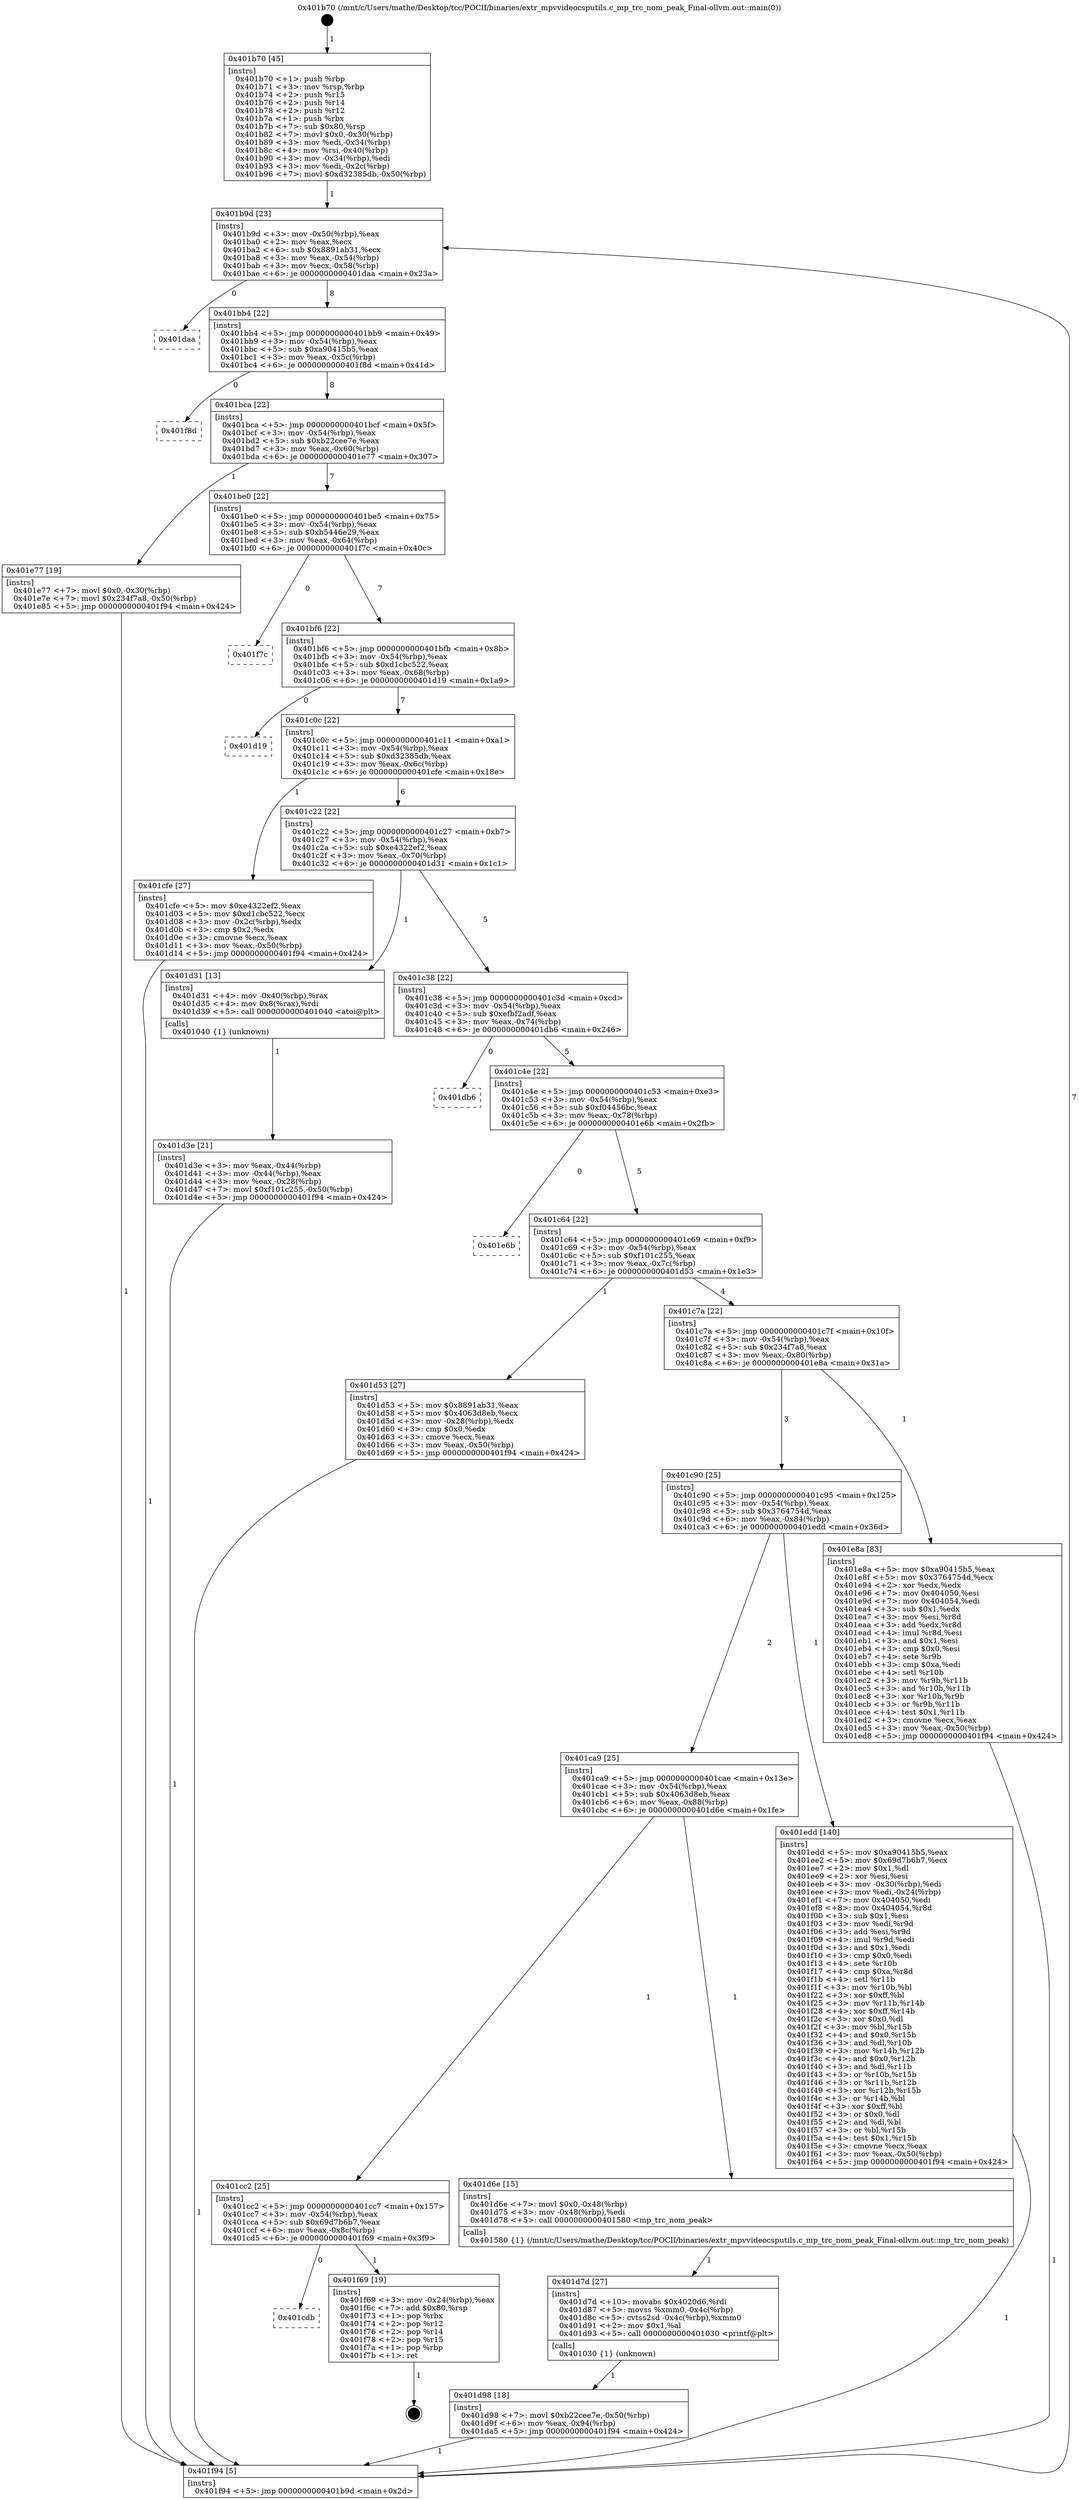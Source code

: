 digraph "0x401b70" {
  label = "0x401b70 (/mnt/c/Users/mathe/Desktop/tcc/POCII/binaries/extr_mpvvideocsputils.c_mp_trc_nom_peak_Final-ollvm.out::main(0))"
  labelloc = "t"
  node[shape=record]

  Entry [label="",width=0.3,height=0.3,shape=circle,fillcolor=black,style=filled]
  "0x401b9d" [label="{
     0x401b9d [23]\l
     | [instrs]\l
     &nbsp;&nbsp;0x401b9d \<+3\>: mov -0x50(%rbp),%eax\l
     &nbsp;&nbsp;0x401ba0 \<+2\>: mov %eax,%ecx\l
     &nbsp;&nbsp;0x401ba2 \<+6\>: sub $0x8891ab31,%ecx\l
     &nbsp;&nbsp;0x401ba8 \<+3\>: mov %eax,-0x54(%rbp)\l
     &nbsp;&nbsp;0x401bab \<+3\>: mov %ecx,-0x58(%rbp)\l
     &nbsp;&nbsp;0x401bae \<+6\>: je 0000000000401daa \<main+0x23a\>\l
  }"]
  "0x401daa" [label="{
     0x401daa\l
  }", style=dashed]
  "0x401bb4" [label="{
     0x401bb4 [22]\l
     | [instrs]\l
     &nbsp;&nbsp;0x401bb4 \<+5\>: jmp 0000000000401bb9 \<main+0x49\>\l
     &nbsp;&nbsp;0x401bb9 \<+3\>: mov -0x54(%rbp),%eax\l
     &nbsp;&nbsp;0x401bbc \<+5\>: sub $0xa90415b5,%eax\l
     &nbsp;&nbsp;0x401bc1 \<+3\>: mov %eax,-0x5c(%rbp)\l
     &nbsp;&nbsp;0x401bc4 \<+6\>: je 0000000000401f8d \<main+0x41d\>\l
  }"]
  Exit [label="",width=0.3,height=0.3,shape=circle,fillcolor=black,style=filled,peripheries=2]
  "0x401f8d" [label="{
     0x401f8d\l
  }", style=dashed]
  "0x401bca" [label="{
     0x401bca [22]\l
     | [instrs]\l
     &nbsp;&nbsp;0x401bca \<+5\>: jmp 0000000000401bcf \<main+0x5f\>\l
     &nbsp;&nbsp;0x401bcf \<+3\>: mov -0x54(%rbp),%eax\l
     &nbsp;&nbsp;0x401bd2 \<+5\>: sub $0xb22cee7e,%eax\l
     &nbsp;&nbsp;0x401bd7 \<+3\>: mov %eax,-0x60(%rbp)\l
     &nbsp;&nbsp;0x401bda \<+6\>: je 0000000000401e77 \<main+0x307\>\l
  }"]
  "0x401cdb" [label="{
     0x401cdb\l
  }", style=dashed]
  "0x401e77" [label="{
     0x401e77 [19]\l
     | [instrs]\l
     &nbsp;&nbsp;0x401e77 \<+7\>: movl $0x0,-0x30(%rbp)\l
     &nbsp;&nbsp;0x401e7e \<+7\>: movl $0x234f7a8,-0x50(%rbp)\l
     &nbsp;&nbsp;0x401e85 \<+5\>: jmp 0000000000401f94 \<main+0x424\>\l
  }"]
  "0x401be0" [label="{
     0x401be0 [22]\l
     | [instrs]\l
     &nbsp;&nbsp;0x401be0 \<+5\>: jmp 0000000000401be5 \<main+0x75\>\l
     &nbsp;&nbsp;0x401be5 \<+3\>: mov -0x54(%rbp),%eax\l
     &nbsp;&nbsp;0x401be8 \<+5\>: sub $0xb5446e29,%eax\l
     &nbsp;&nbsp;0x401bed \<+3\>: mov %eax,-0x64(%rbp)\l
     &nbsp;&nbsp;0x401bf0 \<+6\>: je 0000000000401f7c \<main+0x40c\>\l
  }"]
  "0x401f69" [label="{
     0x401f69 [19]\l
     | [instrs]\l
     &nbsp;&nbsp;0x401f69 \<+3\>: mov -0x24(%rbp),%eax\l
     &nbsp;&nbsp;0x401f6c \<+7\>: add $0x80,%rsp\l
     &nbsp;&nbsp;0x401f73 \<+1\>: pop %rbx\l
     &nbsp;&nbsp;0x401f74 \<+2\>: pop %r12\l
     &nbsp;&nbsp;0x401f76 \<+2\>: pop %r14\l
     &nbsp;&nbsp;0x401f78 \<+2\>: pop %r15\l
     &nbsp;&nbsp;0x401f7a \<+1\>: pop %rbp\l
     &nbsp;&nbsp;0x401f7b \<+1\>: ret\l
  }"]
  "0x401f7c" [label="{
     0x401f7c\l
  }", style=dashed]
  "0x401bf6" [label="{
     0x401bf6 [22]\l
     | [instrs]\l
     &nbsp;&nbsp;0x401bf6 \<+5\>: jmp 0000000000401bfb \<main+0x8b\>\l
     &nbsp;&nbsp;0x401bfb \<+3\>: mov -0x54(%rbp),%eax\l
     &nbsp;&nbsp;0x401bfe \<+5\>: sub $0xd1cbc522,%eax\l
     &nbsp;&nbsp;0x401c03 \<+3\>: mov %eax,-0x68(%rbp)\l
     &nbsp;&nbsp;0x401c06 \<+6\>: je 0000000000401d19 \<main+0x1a9\>\l
  }"]
  "0x401d98" [label="{
     0x401d98 [18]\l
     | [instrs]\l
     &nbsp;&nbsp;0x401d98 \<+7\>: movl $0xb22cee7e,-0x50(%rbp)\l
     &nbsp;&nbsp;0x401d9f \<+6\>: mov %eax,-0x94(%rbp)\l
     &nbsp;&nbsp;0x401da5 \<+5\>: jmp 0000000000401f94 \<main+0x424\>\l
  }"]
  "0x401d19" [label="{
     0x401d19\l
  }", style=dashed]
  "0x401c0c" [label="{
     0x401c0c [22]\l
     | [instrs]\l
     &nbsp;&nbsp;0x401c0c \<+5\>: jmp 0000000000401c11 \<main+0xa1\>\l
     &nbsp;&nbsp;0x401c11 \<+3\>: mov -0x54(%rbp),%eax\l
     &nbsp;&nbsp;0x401c14 \<+5\>: sub $0xd32385db,%eax\l
     &nbsp;&nbsp;0x401c19 \<+3\>: mov %eax,-0x6c(%rbp)\l
     &nbsp;&nbsp;0x401c1c \<+6\>: je 0000000000401cfe \<main+0x18e\>\l
  }"]
  "0x401d7d" [label="{
     0x401d7d [27]\l
     | [instrs]\l
     &nbsp;&nbsp;0x401d7d \<+10\>: movabs $0x4020d6,%rdi\l
     &nbsp;&nbsp;0x401d87 \<+5\>: movss %xmm0,-0x4c(%rbp)\l
     &nbsp;&nbsp;0x401d8c \<+5\>: cvtss2sd -0x4c(%rbp),%xmm0\l
     &nbsp;&nbsp;0x401d91 \<+2\>: mov $0x1,%al\l
     &nbsp;&nbsp;0x401d93 \<+5\>: call 0000000000401030 \<printf@plt\>\l
     | [calls]\l
     &nbsp;&nbsp;0x401030 \{1\} (unknown)\l
  }"]
  "0x401cfe" [label="{
     0x401cfe [27]\l
     | [instrs]\l
     &nbsp;&nbsp;0x401cfe \<+5\>: mov $0xe4322ef2,%eax\l
     &nbsp;&nbsp;0x401d03 \<+5\>: mov $0xd1cbc522,%ecx\l
     &nbsp;&nbsp;0x401d08 \<+3\>: mov -0x2c(%rbp),%edx\l
     &nbsp;&nbsp;0x401d0b \<+3\>: cmp $0x2,%edx\l
     &nbsp;&nbsp;0x401d0e \<+3\>: cmovne %ecx,%eax\l
     &nbsp;&nbsp;0x401d11 \<+3\>: mov %eax,-0x50(%rbp)\l
     &nbsp;&nbsp;0x401d14 \<+5\>: jmp 0000000000401f94 \<main+0x424\>\l
  }"]
  "0x401c22" [label="{
     0x401c22 [22]\l
     | [instrs]\l
     &nbsp;&nbsp;0x401c22 \<+5\>: jmp 0000000000401c27 \<main+0xb7\>\l
     &nbsp;&nbsp;0x401c27 \<+3\>: mov -0x54(%rbp),%eax\l
     &nbsp;&nbsp;0x401c2a \<+5\>: sub $0xe4322ef2,%eax\l
     &nbsp;&nbsp;0x401c2f \<+3\>: mov %eax,-0x70(%rbp)\l
     &nbsp;&nbsp;0x401c32 \<+6\>: je 0000000000401d31 \<main+0x1c1\>\l
  }"]
  "0x401f94" [label="{
     0x401f94 [5]\l
     | [instrs]\l
     &nbsp;&nbsp;0x401f94 \<+5\>: jmp 0000000000401b9d \<main+0x2d\>\l
  }"]
  "0x401b70" [label="{
     0x401b70 [45]\l
     | [instrs]\l
     &nbsp;&nbsp;0x401b70 \<+1\>: push %rbp\l
     &nbsp;&nbsp;0x401b71 \<+3\>: mov %rsp,%rbp\l
     &nbsp;&nbsp;0x401b74 \<+2\>: push %r15\l
     &nbsp;&nbsp;0x401b76 \<+2\>: push %r14\l
     &nbsp;&nbsp;0x401b78 \<+2\>: push %r12\l
     &nbsp;&nbsp;0x401b7a \<+1\>: push %rbx\l
     &nbsp;&nbsp;0x401b7b \<+7\>: sub $0x80,%rsp\l
     &nbsp;&nbsp;0x401b82 \<+7\>: movl $0x0,-0x30(%rbp)\l
     &nbsp;&nbsp;0x401b89 \<+3\>: mov %edi,-0x34(%rbp)\l
     &nbsp;&nbsp;0x401b8c \<+4\>: mov %rsi,-0x40(%rbp)\l
     &nbsp;&nbsp;0x401b90 \<+3\>: mov -0x34(%rbp),%edi\l
     &nbsp;&nbsp;0x401b93 \<+3\>: mov %edi,-0x2c(%rbp)\l
     &nbsp;&nbsp;0x401b96 \<+7\>: movl $0xd32385db,-0x50(%rbp)\l
  }"]
  "0x401cc2" [label="{
     0x401cc2 [25]\l
     | [instrs]\l
     &nbsp;&nbsp;0x401cc2 \<+5\>: jmp 0000000000401cc7 \<main+0x157\>\l
     &nbsp;&nbsp;0x401cc7 \<+3\>: mov -0x54(%rbp),%eax\l
     &nbsp;&nbsp;0x401cca \<+5\>: sub $0x69d7b6b7,%eax\l
     &nbsp;&nbsp;0x401ccf \<+6\>: mov %eax,-0x8c(%rbp)\l
     &nbsp;&nbsp;0x401cd5 \<+6\>: je 0000000000401f69 \<main+0x3f9\>\l
  }"]
  "0x401d31" [label="{
     0x401d31 [13]\l
     | [instrs]\l
     &nbsp;&nbsp;0x401d31 \<+4\>: mov -0x40(%rbp),%rax\l
     &nbsp;&nbsp;0x401d35 \<+4\>: mov 0x8(%rax),%rdi\l
     &nbsp;&nbsp;0x401d39 \<+5\>: call 0000000000401040 \<atoi@plt\>\l
     | [calls]\l
     &nbsp;&nbsp;0x401040 \{1\} (unknown)\l
  }"]
  "0x401c38" [label="{
     0x401c38 [22]\l
     | [instrs]\l
     &nbsp;&nbsp;0x401c38 \<+5\>: jmp 0000000000401c3d \<main+0xcd\>\l
     &nbsp;&nbsp;0x401c3d \<+3\>: mov -0x54(%rbp),%eax\l
     &nbsp;&nbsp;0x401c40 \<+5\>: sub $0xefbf2adf,%eax\l
     &nbsp;&nbsp;0x401c45 \<+3\>: mov %eax,-0x74(%rbp)\l
     &nbsp;&nbsp;0x401c48 \<+6\>: je 0000000000401db6 \<main+0x246\>\l
  }"]
  "0x401d3e" [label="{
     0x401d3e [21]\l
     | [instrs]\l
     &nbsp;&nbsp;0x401d3e \<+3\>: mov %eax,-0x44(%rbp)\l
     &nbsp;&nbsp;0x401d41 \<+3\>: mov -0x44(%rbp),%eax\l
     &nbsp;&nbsp;0x401d44 \<+3\>: mov %eax,-0x28(%rbp)\l
     &nbsp;&nbsp;0x401d47 \<+7\>: movl $0xf101c255,-0x50(%rbp)\l
     &nbsp;&nbsp;0x401d4e \<+5\>: jmp 0000000000401f94 \<main+0x424\>\l
  }"]
  "0x401d6e" [label="{
     0x401d6e [15]\l
     | [instrs]\l
     &nbsp;&nbsp;0x401d6e \<+7\>: movl $0x0,-0x48(%rbp)\l
     &nbsp;&nbsp;0x401d75 \<+3\>: mov -0x48(%rbp),%edi\l
     &nbsp;&nbsp;0x401d78 \<+5\>: call 0000000000401580 \<mp_trc_nom_peak\>\l
     | [calls]\l
     &nbsp;&nbsp;0x401580 \{1\} (/mnt/c/Users/mathe/Desktop/tcc/POCII/binaries/extr_mpvvideocsputils.c_mp_trc_nom_peak_Final-ollvm.out::mp_trc_nom_peak)\l
  }"]
  "0x401db6" [label="{
     0x401db6\l
  }", style=dashed]
  "0x401c4e" [label="{
     0x401c4e [22]\l
     | [instrs]\l
     &nbsp;&nbsp;0x401c4e \<+5\>: jmp 0000000000401c53 \<main+0xe3\>\l
     &nbsp;&nbsp;0x401c53 \<+3\>: mov -0x54(%rbp),%eax\l
     &nbsp;&nbsp;0x401c56 \<+5\>: sub $0xf04456bc,%eax\l
     &nbsp;&nbsp;0x401c5b \<+3\>: mov %eax,-0x78(%rbp)\l
     &nbsp;&nbsp;0x401c5e \<+6\>: je 0000000000401e6b \<main+0x2fb\>\l
  }"]
  "0x401ca9" [label="{
     0x401ca9 [25]\l
     | [instrs]\l
     &nbsp;&nbsp;0x401ca9 \<+5\>: jmp 0000000000401cae \<main+0x13e\>\l
     &nbsp;&nbsp;0x401cae \<+3\>: mov -0x54(%rbp),%eax\l
     &nbsp;&nbsp;0x401cb1 \<+5\>: sub $0x4063d8eb,%eax\l
     &nbsp;&nbsp;0x401cb6 \<+6\>: mov %eax,-0x88(%rbp)\l
     &nbsp;&nbsp;0x401cbc \<+6\>: je 0000000000401d6e \<main+0x1fe\>\l
  }"]
  "0x401e6b" [label="{
     0x401e6b\l
  }", style=dashed]
  "0x401c64" [label="{
     0x401c64 [22]\l
     | [instrs]\l
     &nbsp;&nbsp;0x401c64 \<+5\>: jmp 0000000000401c69 \<main+0xf9\>\l
     &nbsp;&nbsp;0x401c69 \<+3\>: mov -0x54(%rbp),%eax\l
     &nbsp;&nbsp;0x401c6c \<+5\>: sub $0xf101c255,%eax\l
     &nbsp;&nbsp;0x401c71 \<+3\>: mov %eax,-0x7c(%rbp)\l
     &nbsp;&nbsp;0x401c74 \<+6\>: je 0000000000401d53 \<main+0x1e3\>\l
  }"]
  "0x401edd" [label="{
     0x401edd [140]\l
     | [instrs]\l
     &nbsp;&nbsp;0x401edd \<+5\>: mov $0xa90415b5,%eax\l
     &nbsp;&nbsp;0x401ee2 \<+5\>: mov $0x69d7b6b7,%ecx\l
     &nbsp;&nbsp;0x401ee7 \<+2\>: mov $0x1,%dl\l
     &nbsp;&nbsp;0x401ee9 \<+2\>: xor %esi,%esi\l
     &nbsp;&nbsp;0x401eeb \<+3\>: mov -0x30(%rbp),%edi\l
     &nbsp;&nbsp;0x401eee \<+3\>: mov %edi,-0x24(%rbp)\l
     &nbsp;&nbsp;0x401ef1 \<+7\>: mov 0x404050,%edi\l
     &nbsp;&nbsp;0x401ef8 \<+8\>: mov 0x404054,%r8d\l
     &nbsp;&nbsp;0x401f00 \<+3\>: sub $0x1,%esi\l
     &nbsp;&nbsp;0x401f03 \<+3\>: mov %edi,%r9d\l
     &nbsp;&nbsp;0x401f06 \<+3\>: add %esi,%r9d\l
     &nbsp;&nbsp;0x401f09 \<+4\>: imul %r9d,%edi\l
     &nbsp;&nbsp;0x401f0d \<+3\>: and $0x1,%edi\l
     &nbsp;&nbsp;0x401f10 \<+3\>: cmp $0x0,%edi\l
     &nbsp;&nbsp;0x401f13 \<+4\>: sete %r10b\l
     &nbsp;&nbsp;0x401f17 \<+4\>: cmp $0xa,%r8d\l
     &nbsp;&nbsp;0x401f1b \<+4\>: setl %r11b\l
     &nbsp;&nbsp;0x401f1f \<+3\>: mov %r10b,%bl\l
     &nbsp;&nbsp;0x401f22 \<+3\>: xor $0xff,%bl\l
     &nbsp;&nbsp;0x401f25 \<+3\>: mov %r11b,%r14b\l
     &nbsp;&nbsp;0x401f28 \<+4\>: xor $0xff,%r14b\l
     &nbsp;&nbsp;0x401f2c \<+3\>: xor $0x0,%dl\l
     &nbsp;&nbsp;0x401f2f \<+3\>: mov %bl,%r15b\l
     &nbsp;&nbsp;0x401f32 \<+4\>: and $0x0,%r15b\l
     &nbsp;&nbsp;0x401f36 \<+3\>: and %dl,%r10b\l
     &nbsp;&nbsp;0x401f39 \<+3\>: mov %r14b,%r12b\l
     &nbsp;&nbsp;0x401f3c \<+4\>: and $0x0,%r12b\l
     &nbsp;&nbsp;0x401f40 \<+3\>: and %dl,%r11b\l
     &nbsp;&nbsp;0x401f43 \<+3\>: or %r10b,%r15b\l
     &nbsp;&nbsp;0x401f46 \<+3\>: or %r11b,%r12b\l
     &nbsp;&nbsp;0x401f49 \<+3\>: xor %r12b,%r15b\l
     &nbsp;&nbsp;0x401f4c \<+3\>: or %r14b,%bl\l
     &nbsp;&nbsp;0x401f4f \<+3\>: xor $0xff,%bl\l
     &nbsp;&nbsp;0x401f52 \<+3\>: or $0x0,%dl\l
     &nbsp;&nbsp;0x401f55 \<+2\>: and %dl,%bl\l
     &nbsp;&nbsp;0x401f57 \<+3\>: or %bl,%r15b\l
     &nbsp;&nbsp;0x401f5a \<+4\>: test $0x1,%r15b\l
     &nbsp;&nbsp;0x401f5e \<+3\>: cmovne %ecx,%eax\l
     &nbsp;&nbsp;0x401f61 \<+3\>: mov %eax,-0x50(%rbp)\l
     &nbsp;&nbsp;0x401f64 \<+5\>: jmp 0000000000401f94 \<main+0x424\>\l
  }"]
  "0x401d53" [label="{
     0x401d53 [27]\l
     | [instrs]\l
     &nbsp;&nbsp;0x401d53 \<+5\>: mov $0x8891ab31,%eax\l
     &nbsp;&nbsp;0x401d58 \<+5\>: mov $0x4063d8eb,%ecx\l
     &nbsp;&nbsp;0x401d5d \<+3\>: mov -0x28(%rbp),%edx\l
     &nbsp;&nbsp;0x401d60 \<+3\>: cmp $0x0,%edx\l
     &nbsp;&nbsp;0x401d63 \<+3\>: cmove %ecx,%eax\l
     &nbsp;&nbsp;0x401d66 \<+3\>: mov %eax,-0x50(%rbp)\l
     &nbsp;&nbsp;0x401d69 \<+5\>: jmp 0000000000401f94 \<main+0x424\>\l
  }"]
  "0x401c7a" [label="{
     0x401c7a [22]\l
     | [instrs]\l
     &nbsp;&nbsp;0x401c7a \<+5\>: jmp 0000000000401c7f \<main+0x10f\>\l
     &nbsp;&nbsp;0x401c7f \<+3\>: mov -0x54(%rbp),%eax\l
     &nbsp;&nbsp;0x401c82 \<+5\>: sub $0x234f7a8,%eax\l
     &nbsp;&nbsp;0x401c87 \<+3\>: mov %eax,-0x80(%rbp)\l
     &nbsp;&nbsp;0x401c8a \<+6\>: je 0000000000401e8a \<main+0x31a\>\l
  }"]
  "0x401c90" [label="{
     0x401c90 [25]\l
     | [instrs]\l
     &nbsp;&nbsp;0x401c90 \<+5\>: jmp 0000000000401c95 \<main+0x125\>\l
     &nbsp;&nbsp;0x401c95 \<+3\>: mov -0x54(%rbp),%eax\l
     &nbsp;&nbsp;0x401c98 \<+5\>: sub $0x3764754d,%eax\l
     &nbsp;&nbsp;0x401c9d \<+6\>: mov %eax,-0x84(%rbp)\l
     &nbsp;&nbsp;0x401ca3 \<+6\>: je 0000000000401edd \<main+0x36d\>\l
  }"]
  "0x401e8a" [label="{
     0x401e8a [83]\l
     | [instrs]\l
     &nbsp;&nbsp;0x401e8a \<+5\>: mov $0xa90415b5,%eax\l
     &nbsp;&nbsp;0x401e8f \<+5\>: mov $0x3764754d,%ecx\l
     &nbsp;&nbsp;0x401e94 \<+2\>: xor %edx,%edx\l
     &nbsp;&nbsp;0x401e96 \<+7\>: mov 0x404050,%esi\l
     &nbsp;&nbsp;0x401e9d \<+7\>: mov 0x404054,%edi\l
     &nbsp;&nbsp;0x401ea4 \<+3\>: sub $0x1,%edx\l
     &nbsp;&nbsp;0x401ea7 \<+3\>: mov %esi,%r8d\l
     &nbsp;&nbsp;0x401eaa \<+3\>: add %edx,%r8d\l
     &nbsp;&nbsp;0x401ead \<+4\>: imul %r8d,%esi\l
     &nbsp;&nbsp;0x401eb1 \<+3\>: and $0x1,%esi\l
     &nbsp;&nbsp;0x401eb4 \<+3\>: cmp $0x0,%esi\l
     &nbsp;&nbsp;0x401eb7 \<+4\>: sete %r9b\l
     &nbsp;&nbsp;0x401ebb \<+3\>: cmp $0xa,%edi\l
     &nbsp;&nbsp;0x401ebe \<+4\>: setl %r10b\l
     &nbsp;&nbsp;0x401ec2 \<+3\>: mov %r9b,%r11b\l
     &nbsp;&nbsp;0x401ec5 \<+3\>: and %r10b,%r11b\l
     &nbsp;&nbsp;0x401ec8 \<+3\>: xor %r10b,%r9b\l
     &nbsp;&nbsp;0x401ecb \<+3\>: or %r9b,%r11b\l
     &nbsp;&nbsp;0x401ece \<+4\>: test $0x1,%r11b\l
     &nbsp;&nbsp;0x401ed2 \<+3\>: cmovne %ecx,%eax\l
     &nbsp;&nbsp;0x401ed5 \<+3\>: mov %eax,-0x50(%rbp)\l
     &nbsp;&nbsp;0x401ed8 \<+5\>: jmp 0000000000401f94 \<main+0x424\>\l
  }"]
  Entry -> "0x401b70" [label=" 1"]
  "0x401b9d" -> "0x401daa" [label=" 0"]
  "0x401b9d" -> "0x401bb4" [label=" 8"]
  "0x401f69" -> Exit [label=" 1"]
  "0x401bb4" -> "0x401f8d" [label=" 0"]
  "0x401bb4" -> "0x401bca" [label=" 8"]
  "0x401cc2" -> "0x401cdb" [label=" 0"]
  "0x401bca" -> "0x401e77" [label=" 1"]
  "0x401bca" -> "0x401be0" [label=" 7"]
  "0x401cc2" -> "0x401f69" [label=" 1"]
  "0x401be0" -> "0x401f7c" [label=" 0"]
  "0x401be0" -> "0x401bf6" [label=" 7"]
  "0x401edd" -> "0x401f94" [label=" 1"]
  "0x401bf6" -> "0x401d19" [label=" 0"]
  "0x401bf6" -> "0x401c0c" [label=" 7"]
  "0x401e8a" -> "0x401f94" [label=" 1"]
  "0x401c0c" -> "0x401cfe" [label=" 1"]
  "0x401c0c" -> "0x401c22" [label=" 6"]
  "0x401cfe" -> "0x401f94" [label=" 1"]
  "0x401b70" -> "0x401b9d" [label=" 1"]
  "0x401f94" -> "0x401b9d" [label=" 7"]
  "0x401e77" -> "0x401f94" [label=" 1"]
  "0x401c22" -> "0x401d31" [label=" 1"]
  "0x401c22" -> "0x401c38" [label=" 5"]
  "0x401d31" -> "0x401d3e" [label=" 1"]
  "0x401d3e" -> "0x401f94" [label=" 1"]
  "0x401d98" -> "0x401f94" [label=" 1"]
  "0x401c38" -> "0x401db6" [label=" 0"]
  "0x401c38" -> "0x401c4e" [label=" 5"]
  "0x401d7d" -> "0x401d98" [label=" 1"]
  "0x401c4e" -> "0x401e6b" [label=" 0"]
  "0x401c4e" -> "0x401c64" [label=" 5"]
  "0x401ca9" -> "0x401cc2" [label=" 1"]
  "0x401c64" -> "0x401d53" [label=" 1"]
  "0x401c64" -> "0x401c7a" [label=" 4"]
  "0x401d53" -> "0x401f94" [label=" 1"]
  "0x401ca9" -> "0x401d6e" [label=" 1"]
  "0x401c7a" -> "0x401e8a" [label=" 1"]
  "0x401c7a" -> "0x401c90" [label=" 3"]
  "0x401d6e" -> "0x401d7d" [label=" 1"]
  "0x401c90" -> "0x401edd" [label=" 1"]
  "0x401c90" -> "0x401ca9" [label=" 2"]
}
